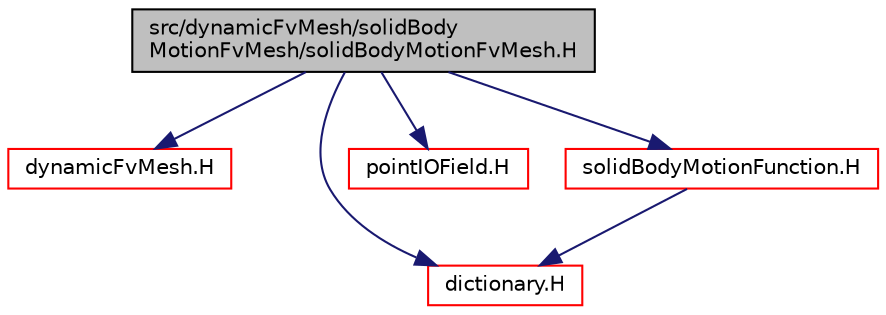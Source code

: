 digraph "src/dynamicFvMesh/solidBodyMotionFvMesh/solidBodyMotionFvMesh.H"
{
  bgcolor="transparent";
  edge [fontname="Helvetica",fontsize="10",labelfontname="Helvetica",labelfontsize="10"];
  node [fontname="Helvetica",fontsize="10",shape=record];
  Node1 [label="src/dynamicFvMesh/solidBody\lMotionFvMesh/solidBodyMotionFvMesh.H",height=0.2,width=0.4,color="black", fillcolor="grey75", style="filled", fontcolor="black"];
  Node1 -> Node2 [color="midnightblue",fontsize="10",style="solid",fontname="Helvetica"];
  Node2 [label="dynamicFvMesh.H",height=0.2,width=0.4,color="red",URL="$a04735.html"];
  Node1 -> Node3 [color="midnightblue",fontsize="10",style="solid",fontname="Helvetica"];
  Node3 [label="dictionary.H",height=0.2,width=0.4,color="red",URL="$a07713.html"];
  Node1 -> Node4 [color="midnightblue",fontsize="10",style="solid",fontname="Helvetica"];
  Node4 [label="pointIOField.H",height=0.2,width=0.4,color="red",URL="$a08803.html"];
  Node1 -> Node5 [color="midnightblue",fontsize="10",style="solid",fontname="Helvetica"];
  Node5 [label="solidBodyMotionFunction.H",height=0.2,width=0.4,color="red",URL="$a04765.html"];
  Node5 -> Node3 [color="midnightblue",fontsize="10",style="solid",fontname="Helvetica"];
}
